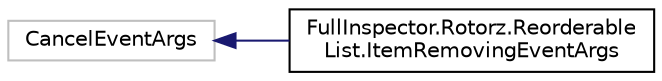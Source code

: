 digraph "Graphical Class Hierarchy"
{
  edge [fontname="Helvetica",fontsize="10",labelfontname="Helvetica",labelfontsize="10"];
  node [fontname="Helvetica",fontsize="10",shape=record];
  rankdir="LR";
  Node1 [label="CancelEventArgs",height=0.2,width=0.4,color="grey75", fillcolor="white", style="filled"];
  Node1 -> Node2 [dir="back",color="midnightblue",fontsize="10",style="solid",fontname="Helvetica"];
  Node2 [label="FullInspector.Rotorz.Reorderable\lList.ItemRemovingEventArgs",height=0.2,width=0.4,color="black", fillcolor="white", style="filled",URL="$class_full_inspector_1_1_rotorz_1_1_reorderable_list_1_1_item_removing_event_args.html",tooltip="Arguments which are passed to ItemRemovingEventHandler. "];
}
